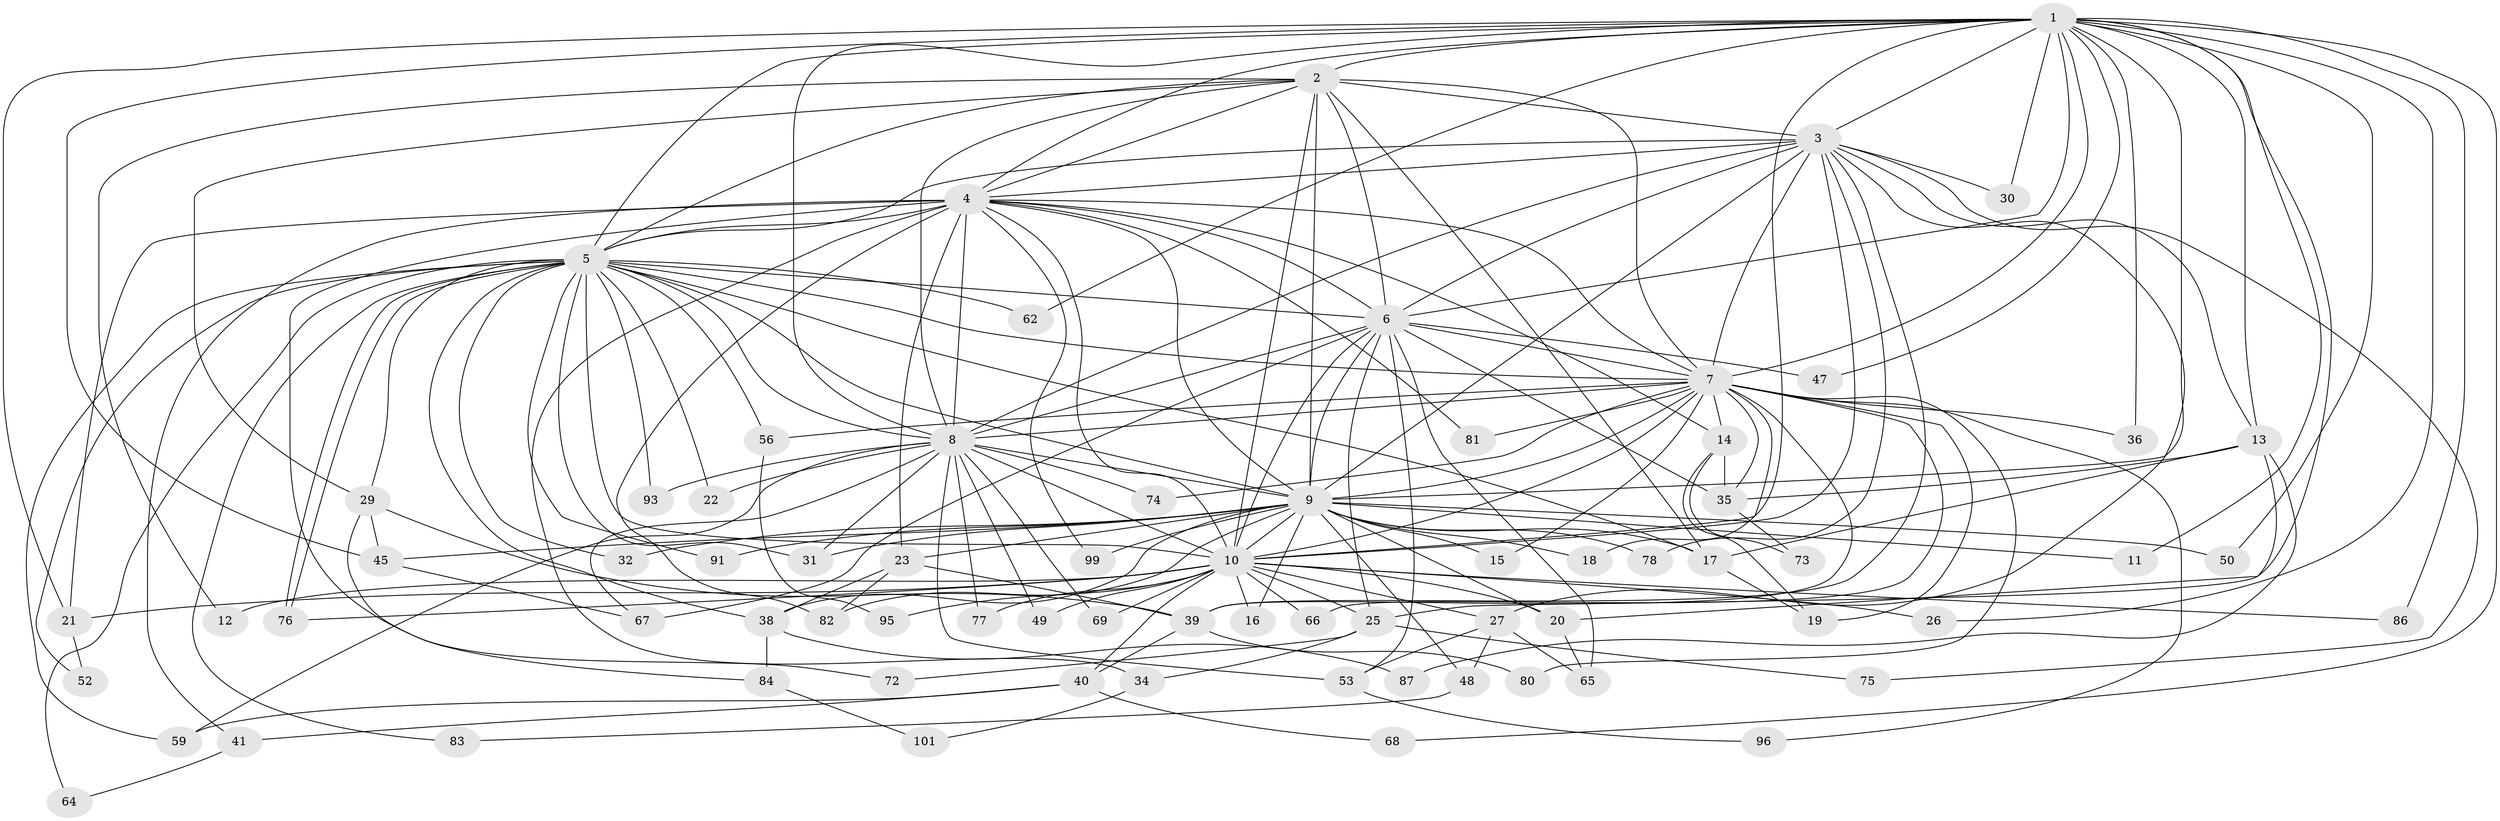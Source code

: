 // original degree distribution, {23: 0.009900990099009901, 13: 0.009900990099009901, 16: 0.019801980198019802, 21: 0.009900990099009901, 27: 0.019801980198019802, 22: 0.009900990099009901, 20: 0.009900990099009901, 24: 0.009900990099009901, 2: 0.5247524752475248, 5: 0.06930693069306931, 4: 0.07920792079207921, 3: 0.21782178217821782, 6: 0.009900990099009901}
// Generated by graph-tools (version 1.1) at 2025/41/03/06/25 10:41:39]
// undirected, 73 vertices, 190 edges
graph export_dot {
graph [start="1"]
  node [color=gray90,style=filled];
  1 [super="+44"];
  2;
  3 [super="+61"];
  4 [super="+54"];
  5 [super="+28"];
  6 [super="+94"];
  7 [super="+24"];
  8 [super="+55"];
  9 [super="+92"];
  10 [super="+33"];
  11;
  12;
  13 [super="+71"];
  14 [super="+58"];
  15;
  16;
  17 [super="+100"];
  18;
  19;
  20;
  21 [super="+42"];
  22;
  23;
  25 [super="+37"];
  26;
  27;
  29 [super="+43"];
  30;
  31 [super="+98"];
  32 [super="+85"];
  34;
  35 [super="+70"];
  36;
  38 [super="+46"];
  39 [super="+57"];
  40 [super="+90"];
  41;
  45 [super="+51"];
  47;
  48;
  49;
  50;
  52;
  53 [super="+63"];
  56 [super="+60"];
  59;
  62;
  64;
  65 [super="+97"];
  66;
  67 [super="+89"];
  68;
  69;
  72;
  73;
  74;
  75;
  76 [super="+79"];
  77;
  78;
  80;
  81;
  82 [super="+88"];
  83;
  84;
  86;
  87;
  91;
  93;
  95;
  96;
  99;
  101;
  1 -- 2 [weight=2];
  1 -- 3;
  1 -- 4;
  1 -- 5;
  1 -- 6;
  1 -- 7;
  1 -- 8;
  1 -- 9;
  1 -- 10;
  1 -- 11;
  1 -- 13;
  1 -- 21;
  1 -- 25;
  1 -- 26;
  1 -- 30;
  1 -- 36;
  1 -- 45;
  1 -- 47;
  1 -- 50;
  1 -- 62;
  1 -- 68;
  1 -- 86;
  2 -- 3;
  2 -- 4;
  2 -- 5;
  2 -- 6;
  2 -- 7;
  2 -- 8;
  2 -- 9;
  2 -- 10;
  2 -- 12;
  2 -- 17;
  2 -- 29;
  3 -- 4;
  3 -- 5;
  3 -- 6;
  3 -- 7;
  3 -- 8;
  3 -- 9;
  3 -- 10;
  3 -- 13;
  3 -- 27 [weight=2];
  3 -- 30;
  3 -- 39;
  3 -- 75;
  3 -- 78;
  4 -- 5 [weight=2];
  4 -- 6;
  4 -- 7;
  4 -- 8 [weight=2];
  4 -- 9;
  4 -- 10 [weight=2];
  4 -- 14;
  4 -- 23;
  4 -- 34;
  4 -- 41;
  4 -- 72;
  4 -- 81;
  4 -- 99;
  4 -- 82;
  4 -- 21;
  5 -- 6;
  5 -- 7;
  5 -- 8;
  5 -- 9;
  5 -- 10;
  5 -- 22;
  5 -- 29;
  5 -- 31;
  5 -- 32;
  5 -- 52;
  5 -- 56 [weight=2];
  5 -- 59;
  5 -- 62;
  5 -- 64;
  5 -- 76;
  5 -- 76;
  5 -- 83;
  5 -- 91;
  5 -- 93;
  5 -- 17;
  5 -- 38;
  6 -- 7;
  6 -- 8;
  6 -- 9;
  6 -- 10;
  6 -- 25;
  6 -- 35;
  6 -- 47;
  6 -- 53;
  6 -- 65;
  6 -- 67 [weight=2];
  7 -- 8;
  7 -- 9;
  7 -- 10;
  7 -- 14;
  7 -- 15;
  7 -- 18;
  7 -- 19 [weight=2];
  7 -- 35;
  7 -- 36;
  7 -- 56;
  7 -- 74;
  7 -- 80;
  7 -- 81;
  7 -- 96;
  7 -- 66;
  7 -- 39;
  8 -- 9;
  8 -- 10;
  8 -- 22;
  8 -- 49;
  8 -- 59;
  8 -- 69;
  8 -- 74;
  8 -- 77;
  8 -- 93;
  8 -- 53;
  8 -- 31;
  8 -- 67;
  9 -- 10;
  9 -- 11;
  9 -- 15;
  9 -- 16;
  9 -- 17;
  9 -- 18;
  9 -- 23;
  9 -- 31;
  9 -- 32 [weight=2];
  9 -- 38;
  9 -- 45;
  9 -- 48;
  9 -- 50;
  9 -- 78;
  9 -- 82;
  9 -- 91;
  9 -- 99;
  9 -- 20;
  10 -- 12;
  10 -- 16;
  10 -- 20;
  10 -- 21;
  10 -- 26;
  10 -- 27;
  10 -- 40;
  10 -- 49;
  10 -- 69;
  10 -- 77;
  10 -- 86;
  10 -- 95;
  10 -- 66;
  10 -- 25;
  10 -- 76;
  13 -- 20;
  13 -- 87;
  13 -- 35;
  13 -- 17;
  14 -- 73;
  14 -- 19;
  14 -- 35;
  17 -- 19;
  20 -- 65;
  21 -- 52;
  23 -- 38;
  23 -- 39;
  23 -- 82;
  25 -- 34;
  25 -- 75;
  25 -- 72;
  27 -- 48;
  27 -- 53;
  27 -- 65;
  29 -- 84;
  29 -- 39;
  29 -- 45;
  34 -- 101;
  35 -- 73;
  38 -- 84;
  38 -- 87;
  39 -- 40;
  39 -- 80;
  40 -- 41;
  40 -- 68;
  40 -- 59;
  41 -- 64;
  45 -- 67;
  48 -- 83;
  53 -- 96;
  56 -- 95;
  84 -- 101;
}
